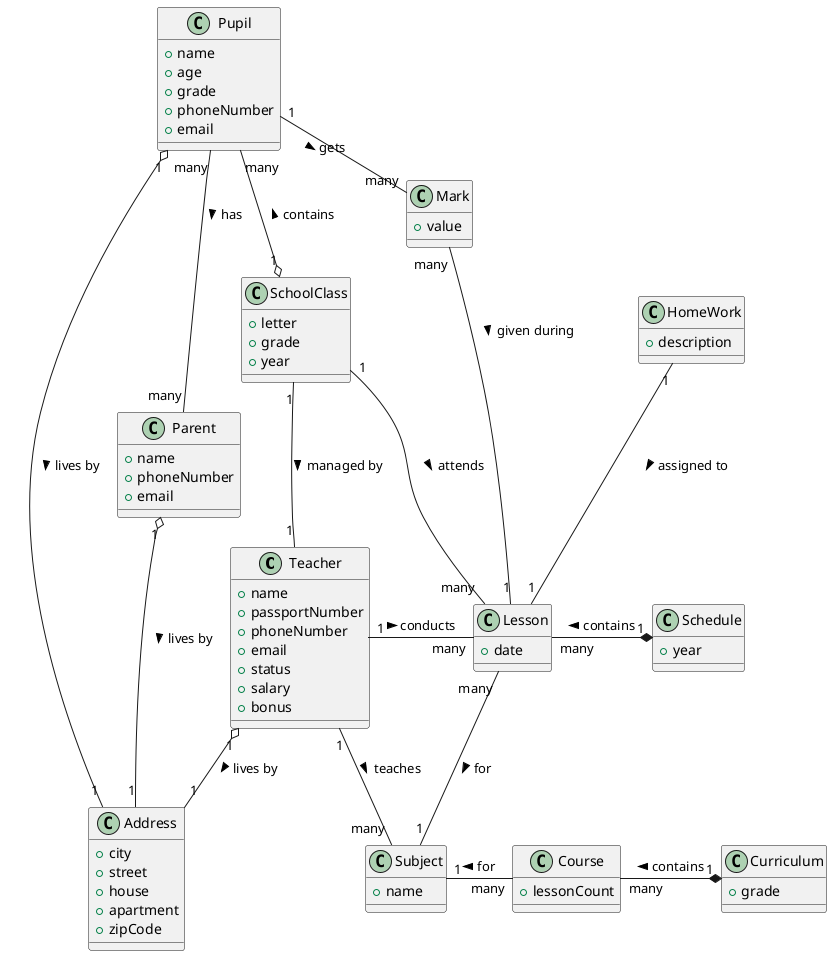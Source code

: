 @startuml

class Teacher {
    + name
    + passportNumber
    + phoneNumber
    + email
    + status
    + salary
    + bonus
}

class Subject {
    + name
}

class Pupil {
    + name
    + age
    + grade
    + phoneNumber
    + email
}

class Address {
    + city
    + street
    + house
    + apartment
    + zipCode
}

class Parent {
    + name
    + phoneNumber
    + email
}

class SchoolClass {
    + letter
    + grade
    + year
}

class Schedule {
    + year
}

class Lesson {
    + date
}


class Curriculum {
    + grade
}

class Course {
    + lessonCount
}

class Mark {
    + value
}

class HomeWork {
    + description
}


Pupil "1" o-- "1" Address : lives by >
Parent "1" o-- "1" Address : lives by >
Pupil "many" -- "many" Parent: has >
Teacher "1" o-- "1" Address : lives by >
Teacher "1" -- "many" Subject : teaches >
SchoolClass "1" -- "1" Teacher: managed by >
SchoolClass "1" o-up- "many" Pupil: contains >
Schedule "1" *-left- "many" Lesson: contains >
Teacher "1" -right- "many" Lesson: conducts >
SchoolClass "1" -- "many" Lesson: attends >
Curriculum "1" *-left- "many" Course: contains >
Course "many" -left- "1" Subject: for >
Mark "many" -- "1" Lesson: given during >
Pupil "1" -right- "many" Mark: gets >
Lesson "many" -- "1" Subject: for >
HomeWork "1" -- "1" Lesson: assigned to >

@enduml
